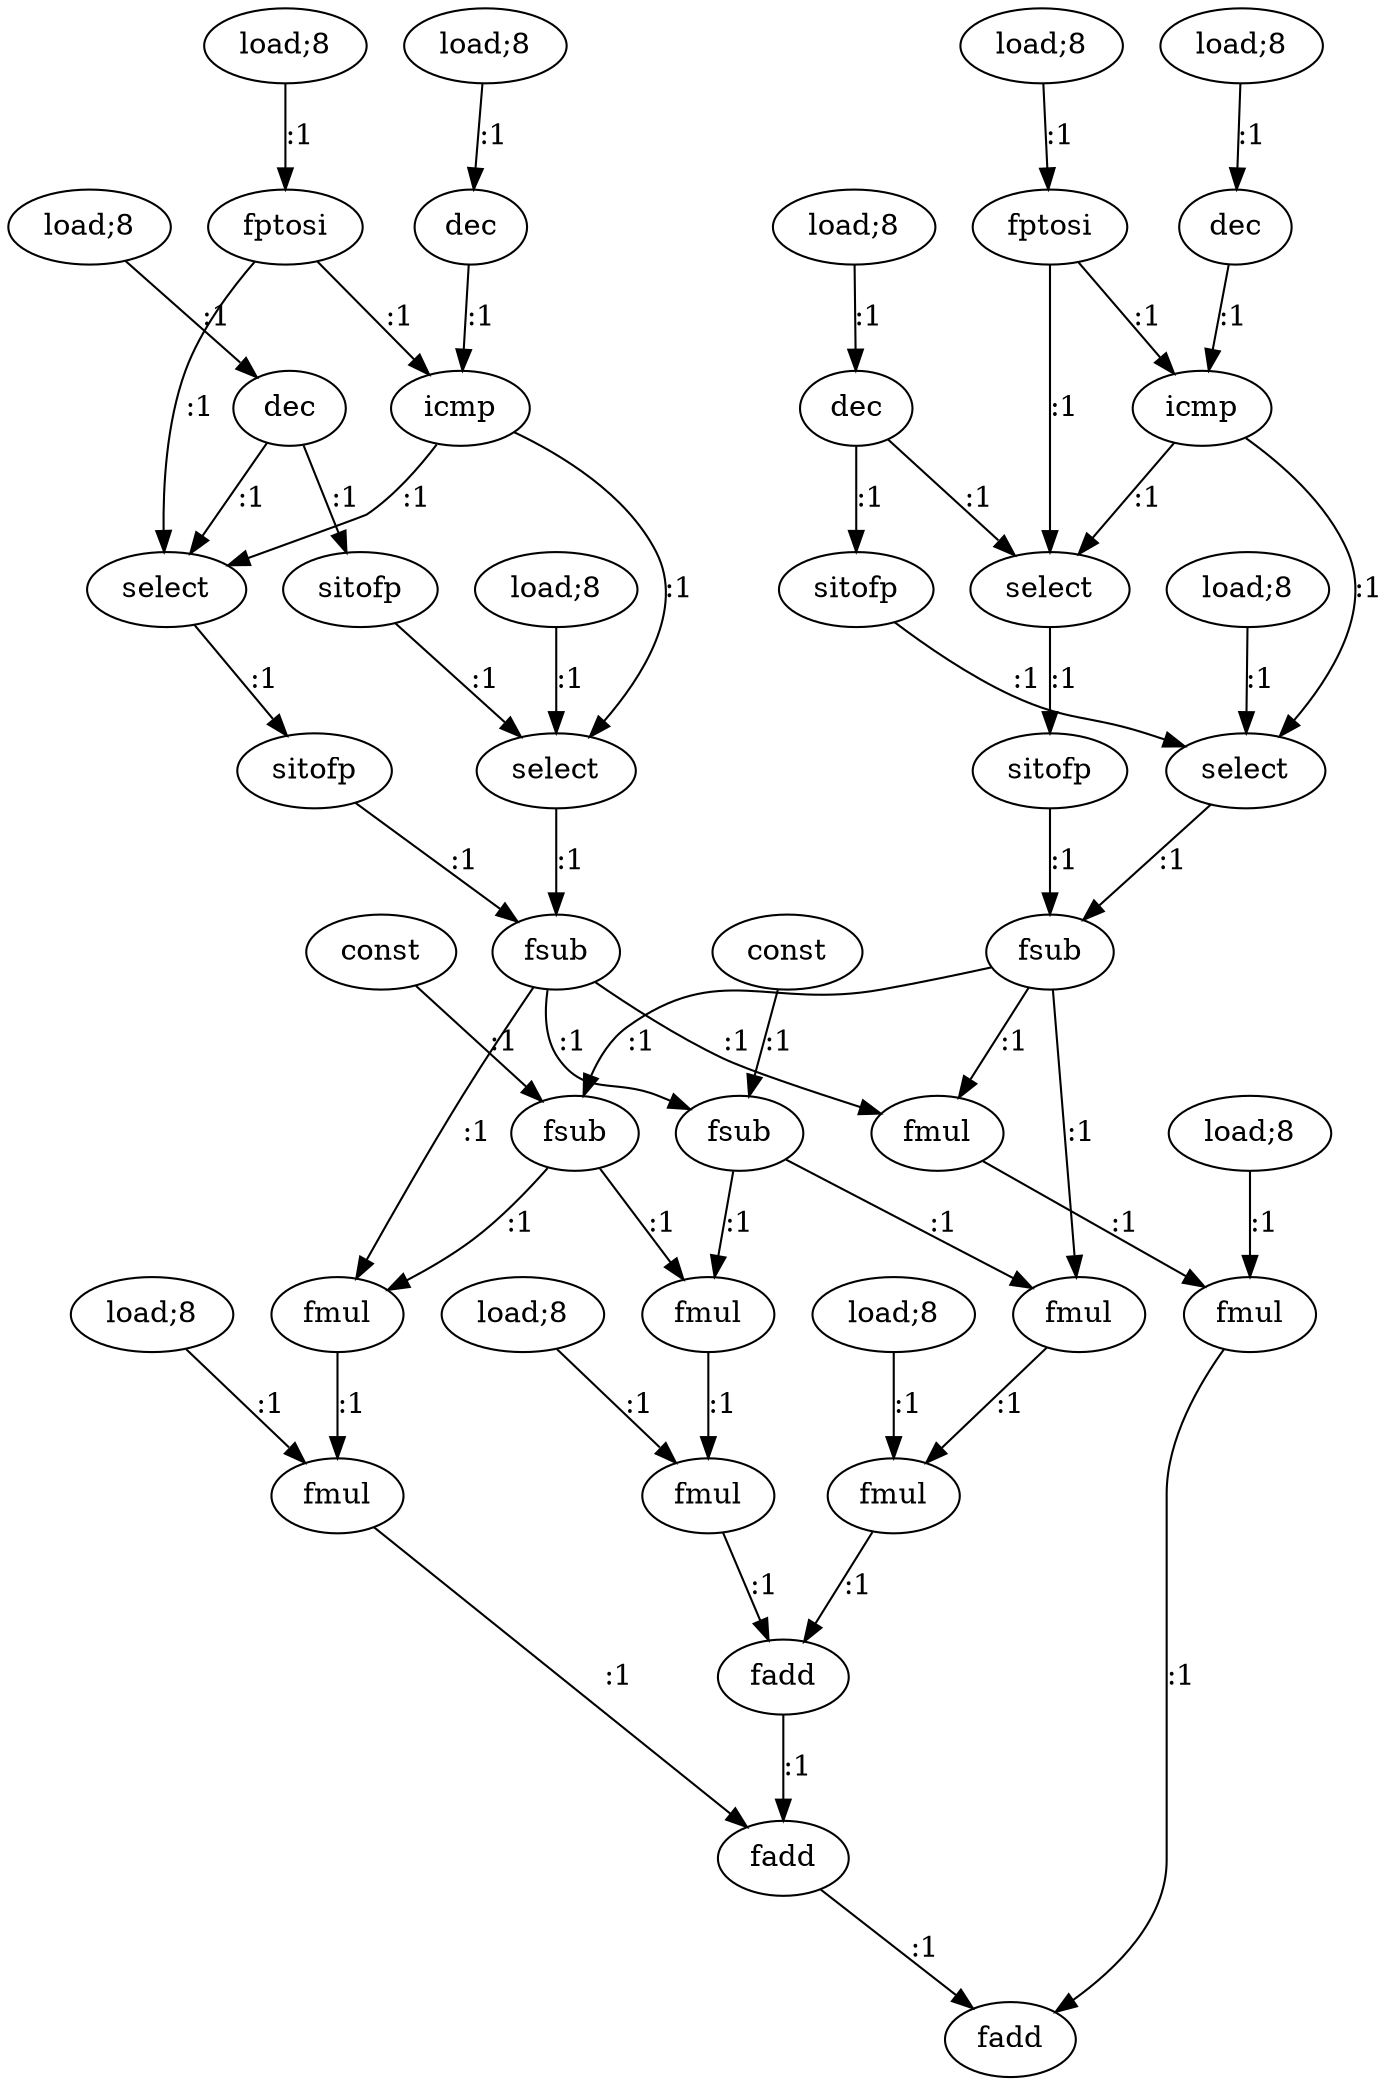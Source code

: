 digraph  {
   0 [label="load;8"];
   1 [label="fptosi"];
   2 [label="load;8"];
   3 [label="fptosi"];
   4 [label="load;8"];
   5 [label="dec"];
   6 [label="icmp"];
   7 [label="load;8"];
   8 [label="dec"];
   9 [label="sitofp"];
   10 [label="select"];
   11 [label="load;8"];
   12 [label="select"];
   13 [label="load;8"];
   14 [label="dec"];
   15 [label="icmp"];
   16 [label="load;8"];
   17 [label="dec"];
   18 [label="sitofp"];
   19 [label="select"];
   20 [label="load;8"];
   21 [label="select"];
   22 [label="sitofp"];
   23 [label="fsub"];
   24 [label="sitofp"];
   25 [label="fsub"];
   26 [label="const"];
   27 [label="fsub"];
   28 [label="const"];
   29 [label="fsub"];
   30 [label="fmul"];
   31 [label="fmul"];
   32 [label="fmul"];
   33 [label="fmul"];
   34 [label="fmul"];
   35 [label="load;8"];
   36 [label="fmul"];
   37 [label="load;8"];
   38 [label="fadd"];
   39 [label="fmul"];
   40 [label="load;8"];
   41 [label="fadd"];
   42 [label="fmul"];
   43 [label="load;8"];
   44 [label="fadd"];

   0->1 [label=":1"]
   2->3 [label=":1"]
   4->5 [label=":1"]
   1->6 [label=":1"]
   5->6 [label=":1"]
   7->8 [label=":1"]
   8->9 [label=":1"]
   9->10 [label=":1"]
   11->10 [label=":1"]
   6->10 [label=":1"]
   8->12 [label=":1"]
   1->12 [label=":1"]
   6->12 [label=":1"]
   13->14 [label=":1"]
   3->15 [label=":1"]
   14->15 [label=":1"]
   16->17 [label=":1"]
   17->18 [label=":1"]
   18->19 [label=":1"]
   20->19 [label=":1"]
   15->19 [label=":1"]
   17->21 [label=":1"]
   3->21 [label=":1"]
   15->21 [label=":1"]
   12->22 [label=":1"]
   10->23 [label=":1"]
   22->23 [label=":1"]
   21->24 [label=":1"]
   19->25 [label=":1"]
   24->25 [label=":1"]
   26->27 [label=":1"]
   28->29 [label=":1"]
   25->30 [label=":1"]
   23->31 [label=":1"]
   23->32 [label=":1"]
   25->32 [label=":1"]
   33->34 [label=":1"]
   35->34 [label=":1"]
   30->36 [label=":1"]
   37->36 [label=":1"]
   34->38 [label=":1"]
   36->38 [label=":1"]
   31->39 [label=":1"]
   40->39 [label=":1"]
   38->41 [label=":1"]
   39->41 [label=":1"]
   32->42 [label=":1"]
   43->42 [label=":1"]
   41->44 [label=":1"]
   42->44 [label=":1"]
   23->27 [label=":1"]
   27->33 [label=":1"]
   27->30 [label=":1"]
   25->29 [label=":1"]
   29->33 [label=":1"]
   29->31 [label=":1"]
}
